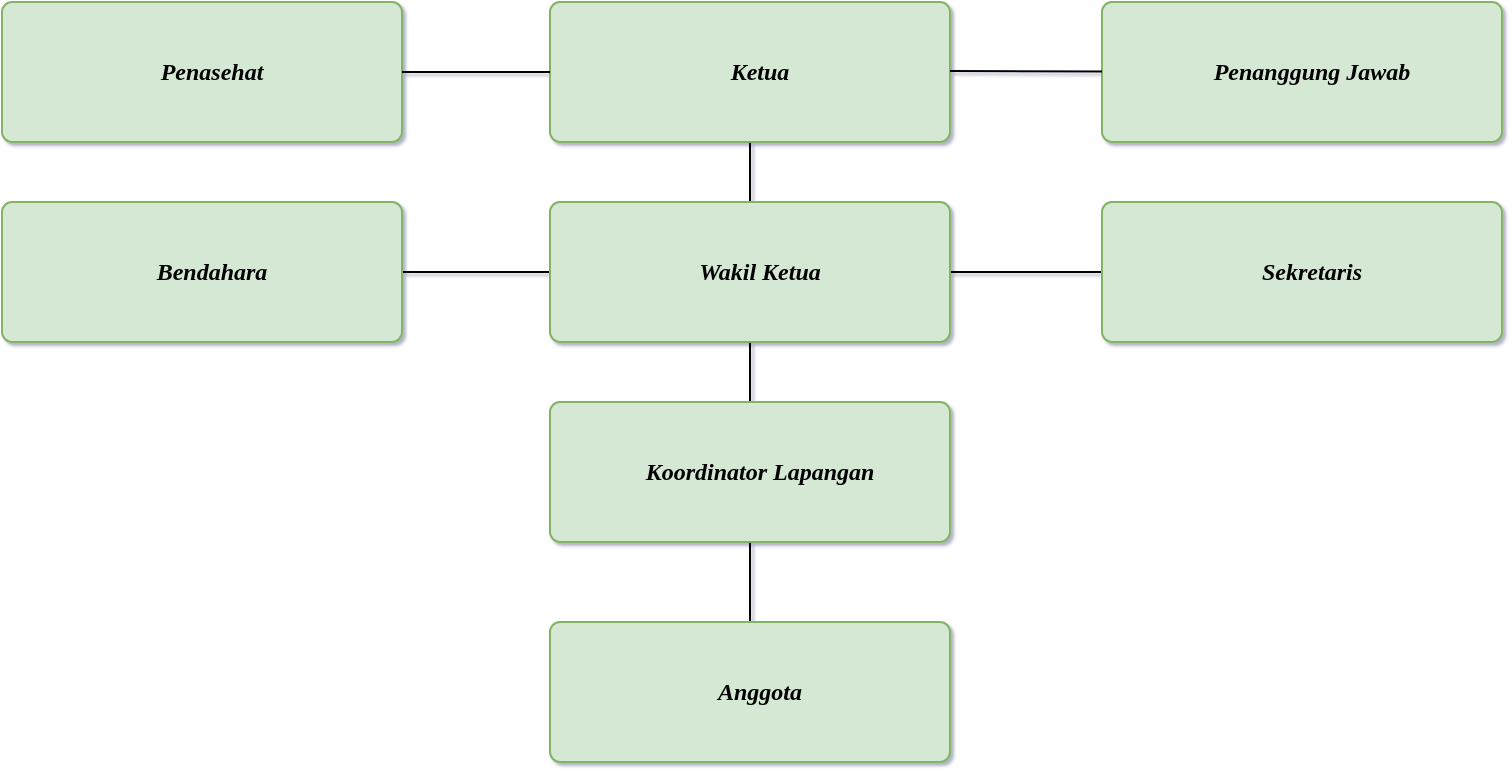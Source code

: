 <mxfile version="14.2.7" type="github">
  <diagram id="prtHgNgQTEPvFCAcTncT" name="Page-1">
    <mxGraphModel dx="828" dy="483" grid="1" gridSize="10" guides="1" tooltips="1" connect="1" arrows="1" fold="1" page="1" pageScale="1" pageWidth="827" pageHeight="1169" math="0" shadow="1">
      <root>
        <mxCell id="0" />
        <mxCell id="1" parent="0" />
        <mxCell id="bWIfp3Il2FL2vctRfuKx-16" style="edgeStyle=orthogonalEdgeStyle;rounded=0;orthogonalLoop=1;jettySize=auto;html=1;fontFamily=Verdana;" edge="1" parent="1" source="bWIfp3Il2FL2vctRfuKx-15">
          <mxGeometry relative="1" as="geometry">
            <mxPoint x="490" y="195" as="targetPoint" />
          </mxGeometry>
        </mxCell>
        <mxCell id="bWIfp3Il2FL2vctRfuKx-10" style="edgeStyle=orthogonalEdgeStyle;rounded=0;orthogonalLoop=1;jettySize=auto;html=1;fontFamily=Verdana;" edge="1" parent="1" source="bWIfp3Il2FL2vctRfuKx-1">
          <mxGeometry relative="1" as="geometry">
            <mxPoint x="414" y="220" as="targetPoint" />
          </mxGeometry>
        </mxCell>
        <mxCell id="bWIfp3Il2FL2vctRfuKx-1" value="&lt;b&gt;&lt;i&gt;Ketua&lt;/i&gt;&lt;/b&gt;" style="html=1;shadow=0;dashed=0;shape=mxgraph.bootstrap.rrect;rSize=5;strokeColor=#82b366;strokeWidth=1;fillColor=#d5e8d4;whiteSpace=wrap;align=center;verticalAlign=middle;spacingLeft=10;fontFamily=Verdana;fontStyle=0" vertex="1" parent="1">
          <mxGeometry x="314" y="60" width="200" height="70" as="geometry" />
        </mxCell>
        <mxCell id="bWIfp3Il2FL2vctRfuKx-3" value="&lt;b&gt;&lt;i&gt;Penanggung Jawab&lt;/i&gt;&lt;/b&gt;" style="html=1;shadow=0;dashed=0;shape=mxgraph.bootstrap.rrect;rSize=5;strokeColor=#82b366;strokeWidth=1;fillColor=#d5e8d4;whiteSpace=wrap;align=center;verticalAlign=middle;spacingLeft=10;fontFamily=Verdana;fontStyle=0" vertex="1" parent="1">
          <mxGeometry x="590" y="60" width="200" height="70" as="geometry" />
        </mxCell>
        <mxCell id="bWIfp3Il2FL2vctRfuKx-4" value="&lt;b&gt;&lt;i&gt;Penasehat&lt;/i&gt;&lt;/b&gt;" style="html=1;shadow=0;dashed=0;shape=mxgraph.bootstrap.rrect;rSize=5;strokeColor=#82b366;strokeWidth=1;fillColor=#d5e8d4;whiteSpace=wrap;align=center;verticalAlign=middle;spacingLeft=10;fontFamily=Verdana;fontStyle=0" vertex="1" parent="1">
          <mxGeometry x="40" y="60" width="200" height="70" as="geometry" />
        </mxCell>
        <mxCell id="bWIfp3Il2FL2vctRfuKx-6" value="" style="endArrow=none;html=1;fontFamily=Verdana;exitX=1;exitY=0.5;exitDx=0;exitDy=0;exitPerimeter=0;" edge="1" parent="1" source="bWIfp3Il2FL2vctRfuKx-4" target="bWIfp3Il2FL2vctRfuKx-1">
          <mxGeometry width="50" height="50" relative="1" as="geometry">
            <mxPoint x="380" y="240" as="sourcePoint" />
            <mxPoint x="430" y="190" as="targetPoint" />
          </mxGeometry>
        </mxCell>
        <mxCell id="bWIfp3Il2FL2vctRfuKx-7" value="" style="endArrow=none;html=1;fontFamily=Verdana;exitX=1;exitY=0.5;exitDx=0;exitDy=0;exitPerimeter=0;" edge="1" parent="1" target="bWIfp3Il2FL2vctRfuKx-3">
          <mxGeometry width="50" height="50" relative="1" as="geometry">
            <mxPoint x="514" y="94.5" as="sourcePoint" />
            <mxPoint x="588" y="94.5" as="targetPoint" />
          </mxGeometry>
        </mxCell>
        <mxCell id="bWIfp3Il2FL2vctRfuKx-17" style="edgeStyle=orthogonalEdgeStyle;rounded=0;orthogonalLoop=1;jettySize=auto;html=1;fontFamily=Verdana;" edge="1" parent="1" source="bWIfp3Il2FL2vctRfuKx-8">
          <mxGeometry relative="1" as="geometry">
            <mxPoint x="740" y="200" as="targetPoint" />
          </mxGeometry>
        </mxCell>
        <mxCell id="bWIfp3Il2FL2vctRfuKx-18" style="edgeStyle=orthogonalEdgeStyle;rounded=0;orthogonalLoop=1;jettySize=auto;html=1;fontFamily=Verdana;" edge="1" parent="1" source="bWIfp3Il2FL2vctRfuKx-8">
          <mxGeometry relative="1" as="geometry">
            <mxPoint x="414" y="430" as="targetPoint" />
          </mxGeometry>
        </mxCell>
        <mxCell id="bWIfp3Il2FL2vctRfuKx-8" value="&lt;b&gt;&lt;i&gt;Wakil Ketua&lt;/i&gt;&lt;/b&gt;" style="html=1;shadow=0;dashed=0;shape=mxgraph.bootstrap.rrect;rSize=5;strokeColor=#82b366;strokeWidth=1;fillColor=#d5e8d4;whiteSpace=wrap;align=center;verticalAlign=middle;spacingLeft=10;fontFamily=Verdana;fontStyle=0" vertex="1" parent="1">
          <mxGeometry x="314" y="160" width="200" height="70" as="geometry" />
        </mxCell>
        <mxCell id="bWIfp3Il2FL2vctRfuKx-11" value="&lt;b&gt;&lt;i&gt;Anggota&lt;/i&gt;&lt;/b&gt;" style="html=1;shadow=0;dashed=0;shape=mxgraph.bootstrap.rrect;rSize=5;strokeColor=#82b366;strokeWidth=1;fillColor=#d5e8d4;whiteSpace=wrap;align=center;verticalAlign=middle;spacingLeft=10;fontFamily=Verdana;fontStyle=0" vertex="1" parent="1">
          <mxGeometry x="314" y="370" width="200" height="70" as="geometry" />
        </mxCell>
        <mxCell id="bWIfp3Il2FL2vctRfuKx-12" value="&lt;b&gt;&lt;i&gt;Koordinator Lapangan&lt;/i&gt;&lt;/b&gt;" style="html=1;shadow=0;dashed=0;shape=mxgraph.bootstrap.rrect;rSize=5;strokeColor=#82b366;strokeWidth=1;fillColor=#d5e8d4;whiteSpace=wrap;align=center;verticalAlign=middle;spacingLeft=10;fontFamily=Verdana;fontStyle=0" vertex="1" parent="1">
          <mxGeometry x="314" y="260" width="200" height="70" as="geometry" />
        </mxCell>
        <mxCell id="bWIfp3Il2FL2vctRfuKx-13" value="&lt;b&gt;&lt;i&gt;Sekretaris&lt;/i&gt;&lt;/b&gt;" style="html=1;shadow=0;dashed=0;shape=mxgraph.bootstrap.rrect;rSize=5;strokeColor=#82b366;strokeWidth=1;fillColor=#d5e8d4;whiteSpace=wrap;align=center;verticalAlign=middle;spacingLeft=10;fontFamily=Verdana;fontStyle=0" vertex="1" parent="1">
          <mxGeometry x="590" y="160" width="200" height="70" as="geometry" />
        </mxCell>
        <mxCell id="bWIfp3Il2FL2vctRfuKx-15" value="&lt;b&gt;&lt;i&gt;Bendahara&lt;/i&gt;&lt;/b&gt;" style="html=1;shadow=0;dashed=0;shape=mxgraph.bootstrap.rrect;rSize=5;strokeColor=#82b366;strokeWidth=1;fillColor=#d5e8d4;whiteSpace=wrap;align=center;verticalAlign=middle;spacingLeft=10;fontFamily=Verdana;fontStyle=0" vertex="1" parent="1">
          <mxGeometry x="40" y="160" width="200" height="70" as="geometry" />
        </mxCell>
      </root>
    </mxGraphModel>
  </diagram>
</mxfile>
